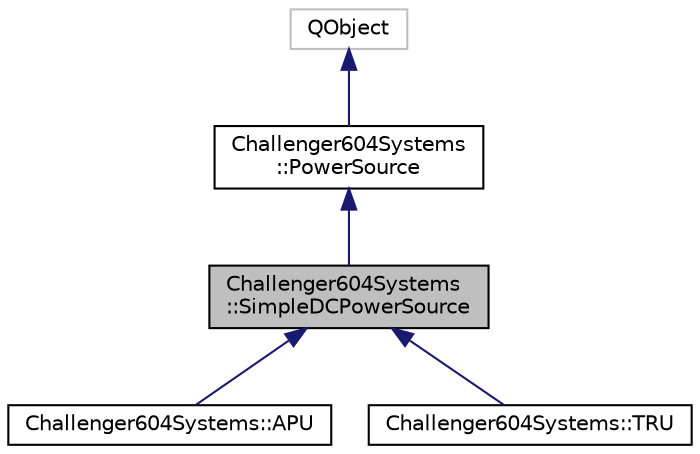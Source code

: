 digraph "Challenger604Systems::SimpleDCPowerSource"
{
  edge [fontname="Helvetica",fontsize="10",labelfontname="Helvetica",labelfontsize="10"];
  node [fontname="Helvetica",fontsize="10",shape=record];
  Node1 [label="Challenger604Systems\l::SimpleDCPowerSource",height=0.2,width=0.4,color="black", fillcolor="grey75", style="filled" fontcolor="black"];
  Node2 -> Node1 [dir="back",color="midnightblue",fontsize="10",style="solid",fontname="Helvetica"];
  Node2 [label="Challenger604Systems\l::PowerSource",height=0.2,width=0.4,color="black", fillcolor="white", style="filled",URL="$class_challenger604_systems_1_1_power_source.html"];
  Node3 -> Node2 [dir="back",color="midnightblue",fontsize="10",style="solid",fontname="Helvetica"];
  Node3 [label="QObject",height=0.2,width=0.4,color="grey75", fillcolor="white", style="filled"];
  Node1 -> Node4 [dir="back",color="midnightblue",fontsize="10",style="solid",fontname="Helvetica"];
  Node4 [label="Challenger604Systems::APU",height=0.2,width=0.4,color="black", fillcolor="white", style="filled",URL="$class_challenger604_systems_1_1_a_p_u.html",tooltip="The aircraft Auxilliary Power Unit."];
  Node1 -> Node5 [dir="back",color="midnightblue",fontsize="10",style="solid",fontname="Helvetica"];
  Node5 [label="Challenger604Systems::TRU",height=0.2,width=0.4,color="black", fillcolor="white", style="filled",URL="$class_challenger604_systems_1_1_t_r_u.html",tooltip="Simulates a Transformer-Rectifier Unit This converts AC into DC. Currently, the imperfect efficiency ..."];
}
